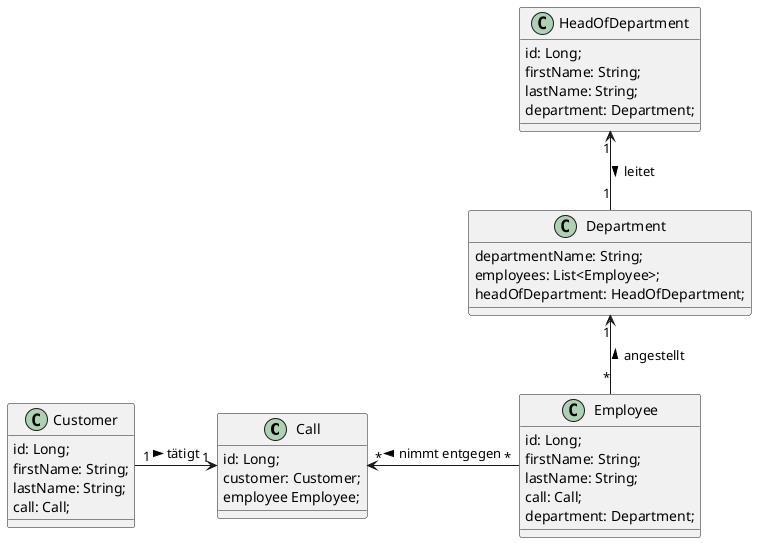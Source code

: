 @startuml

class Call {
  id: Long;
  customer: Customer;
  employee Employee;
}

class Customer{
    id: Long;
    firstName: String;
    lastName: String;
    call: Call;
}
class Employee{

    id: Long;
    firstName: String;
    lastName: String;
    call: Call;
    department: Department;
}
class Department{
  departmentName: String;
  employees: List<Employee>;
  headOfDepartment: HeadOfDepartment;
}

class HeadOfDepartment{
  id: Long;
  firstName: String;
  lastName: String;
  department: Department;
}


Call "1" <-left- "1" Customer:  tätigt  <
Call "*" <-right- "*" Employee:  nimmt entgegen <
Department "1" <-- "*"Employee: angestellt <
HeadOfDepartment "1" <-- "1"Department: leitet >


@enduml
